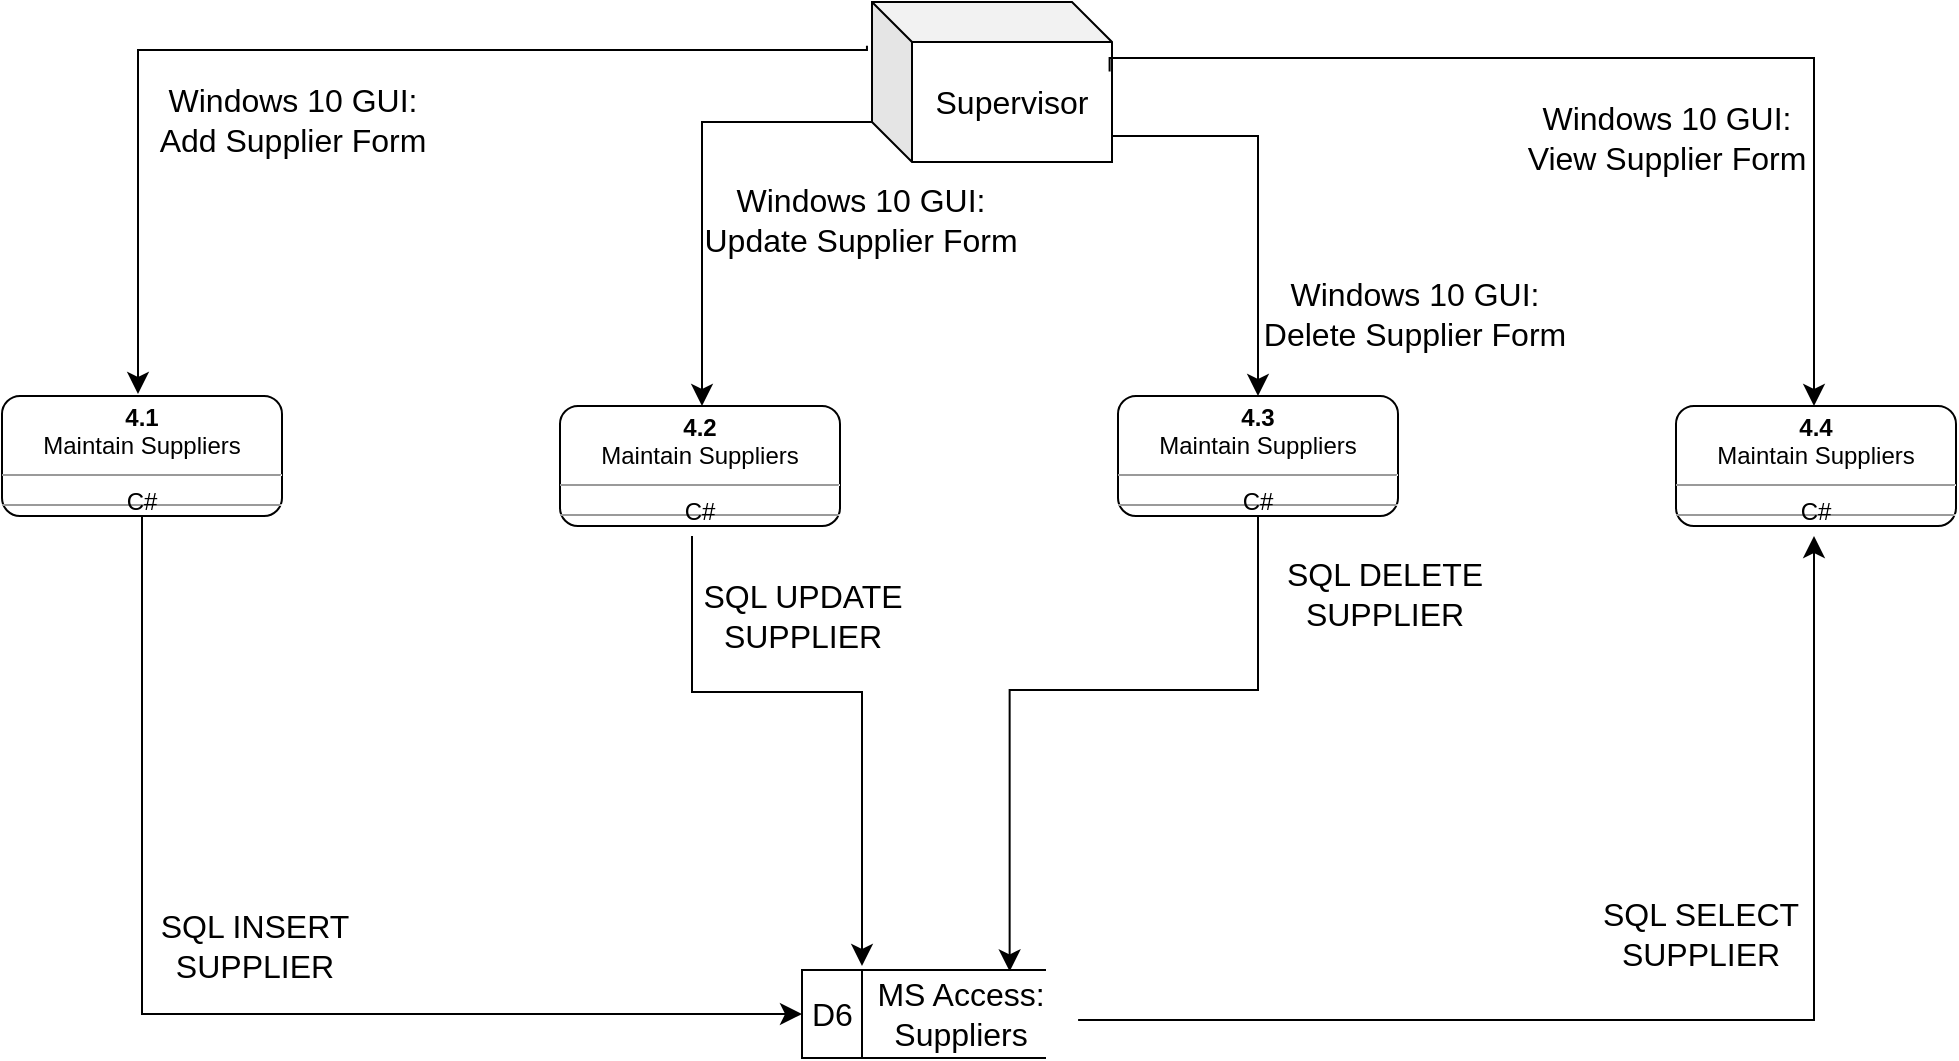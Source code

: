 <mxfile version="21.6.6" type="github" pages="3">
  <diagram id="TbvX3YG5zPeanYOQZBB6" name="Maintain Suppliers">
    <mxGraphModel dx="1267" dy="912" grid="0" gridSize="10" guides="1" tooltips="1" connect="1" arrows="1" fold="1" page="0" pageScale="1" pageWidth="850" pageHeight="1100" math="0" shadow="0">
      <root>
        <mxCell id="0" />
        <mxCell id="1" parent="0" />
        <mxCell id="Ibbr3Trkwl185qn6zgvw-5" value="Supervisor" style="shape=cube;whiteSpace=wrap;html=1;boundedLbl=1;backgroundOutline=1;darkOpacity=0.05;darkOpacity2=0.1;fontSize=16;" parent="1" vertex="1">
          <mxGeometry x="170" y="-40" width="120" height="80" as="geometry" />
        </mxCell>
        <mxCell id="Ibbr3Trkwl185qn6zgvw-20" value="&lt;p style=&quot;margin:0px;margin-top:4px;text-align:center;&quot;&gt;&lt;b&gt;4.1&lt;/b&gt;&lt;/p&gt;&lt;div align=&quot;center&quot;&gt;Maintain Suppliers&lt;br&gt;&lt;/div&gt;&lt;hr size=&quot;1&quot;&gt;&lt;div style=&quot;height:2px;&quot; align=&quot;center&quot;&gt;C#&lt;/div&gt;&lt;hr size=&quot;1&quot;&gt;&lt;div style=&quot;height:2px;&quot;&gt;&lt;/div&gt;" style="verticalAlign=top;align=left;overflow=fill;fontSize=12;fontFamily=Helvetica;html=1;whiteSpace=wrap;rounded=1;" parent="1" vertex="1">
          <mxGeometry x="-265" y="157" width="140" height="60" as="geometry" />
        </mxCell>
        <mxCell id="Ibbr3Trkwl185qn6zgvw-28" value="&lt;p style=&quot;margin:0px;margin-top:4px;text-align:center;&quot;&gt;&lt;b&gt;4.2&lt;/b&gt;&lt;/p&gt;&lt;div align=&quot;center&quot;&gt;Maintain Suppliers&lt;br&gt;&lt;/div&gt;&lt;hr size=&quot;1&quot;&gt;&lt;div style=&quot;height:2px;&quot; align=&quot;center&quot;&gt;C#&lt;/div&gt;&lt;hr size=&quot;1&quot;&gt;&lt;div style=&quot;height:2px;&quot;&gt;&lt;/div&gt;" style="verticalAlign=top;align=left;overflow=fill;fontSize=12;fontFamily=Helvetica;html=1;whiteSpace=wrap;rounded=1;" parent="1" vertex="1">
          <mxGeometry x="14" y="162" width="140" height="60" as="geometry" />
        </mxCell>
        <mxCell id="Ibbr3Trkwl185qn6zgvw-29" value="&lt;p style=&quot;margin:0px;margin-top:4px;text-align:center;&quot;&gt;&lt;b&gt;4.3&lt;/b&gt;&lt;/p&gt;&lt;div align=&quot;center&quot;&gt;Maintain Suppliers&lt;br&gt;&lt;/div&gt;&lt;hr size=&quot;1&quot;&gt;&lt;div style=&quot;height:2px;&quot; align=&quot;center&quot;&gt;C#&lt;/div&gt;&lt;hr size=&quot;1&quot;&gt;&lt;div style=&quot;height:2px;&quot;&gt;&lt;/div&gt;" style="verticalAlign=top;align=left;overflow=fill;fontSize=12;fontFamily=Helvetica;html=1;whiteSpace=wrap;rounded=1;" parent="1" vertex="1">
          <mxGeometry x="293" y="157" width="140" height="60" as="geometry" />
        </mxCell>
        <mxCell id="Ibbr3Trkwl185qn6zgvw-30" value="&lt;p style=&quot;margin:0px;margin-top:4px;text-align:center;&quot;&gt;&lt;b&gt;4.4&lt;/b&gt;&lt;/p&gt;&lt;div align=&quot;center&quot;&gt;Maintain Suppliers&lt;br&gt;&lt;/div&gt;&lt;hr size=&quot;1&quot;&gt;&lt;div style=&quot;height:2px;&quot; align=&quot;center&quot;&gt;C#&lt;/div&gt;&lt;hr size=&quot;1&quot;&gt;&lt;div style=&quot;height:2px;&quot;&gt;&lt;/div&gt;" style="verticalAlign=top;align=left;overflow=fill;fontSize=12;fontFamily=Helvetica;html=1;whiteSpace=wrap;rounded=1;" parent="1" vertex="1">
          <mxGeometry x="572" y="162" width="140" height="60" as="geometry" />
        </mxCell>
        <mxCell id="Ibbr3Trkwl185qn6zgvw-33" value="" style="edgeStyle=segmentEdgeStyle;endArrow=classic;html=1;curved=0;rounded=0;endSize=8;startSize=8;fontSize=12;exitX=0;exitY=0;exitDx=0;exitDy=60;exitPerimeter=0;" parent="1" source="Ibbr3Trkwl185qn6zgvw-5" edge="1">
          <mxGeometry width="50" height="50" relative="1" as="geometry">
            <mxPoint x="166" y="24" as="sourcePoint" />
            <mxPoint x="85.0" y="162.0" as="targetPoint" />
          </mxGeometry>
        </mxCell>
        <mxCell id="Ibbr3Trkwl185qn6zgvw-34" value="" style="edgeStyle=elbowEdgeStyle;elbow=vertical;endArrow=classic;html=1;curved=0;rounded=0;endSize=8;startSize=8;fontSize=12;exitX=-0.021;exitY=0.273;exitDx=0;exitDy=0;exitPerimeter=0;" parent="1" source="Ibbr3Trkwl185qn6zgvw-5" edge="1">
          <mxGeometry width="50" height="50" relative="1" as="geometry">
            <mxPoint x="124" y="-16" as="sourcePoint" />
            <mxPoint x="-197" y="156" as="targetPoint" />
            <Array as="points">
              <mxPoint x="-220" y="-16" />
            </Array>
          </mxGeometry>
        </mxCell>
        <mxCell id="Ibbr3Trkwl185qn6zgvw-35" value="" style="edgeStyle=elbowEdgeStyle;elbow=vertical;endArrow=classic;html=1;curved=0;rounded=0;endSize=8;startSize=8;fontSize=12;entryX=0.851;entryY=0.016;entryDx=0;entryDy=0;entryPerimeter=0;" parent="1" target="Ibbr3Trkwl185qn6zgvw-9" edge="1">
          <mxGeometry width="50" height="50" relative="1" as="geometry">
            <mxPoint x="363" y="217" as="sourcePoint" />
            <mxPoint x="240" y="438" as="targetPoint" />
            <Array as="points">
              <mxPoint x="315" y="304" />
            </Array>
          </mxGeometry>
        </mxCell>
        <mxCell id="Ibbr3Trkwl185qn6zgvw-40" value="" style="group" parent="1" vertex="1" connectable="0">
          <mxGeometry x="135" y="444" width="139" height="44" as="geometry" />
        </mxCell>
        <mxCell id="Ibbr3Trkwl185qn6zgvw-9" value="D6" style="html=1;dashed=0;whiteSpace=wrap;shape=mxgraph.dfd.dataStoreID;align=left;spacingLeft=3;points=[[0,0],[0.5,0],[1,0],[0,0.5],[1,0.5],[0,1],[0.5,1],[1,1]];fontSize=16;" parent="Ibbr3Trkwl185qn6zgvw-40" vertex="1">
          <mxGeometry width="122" height="44" as="geometry" />
        </mxCell>
        <mxCell id="Ibbr3Trkwl185qn6zgvw-25" value="MS Access: Suppliers" style="text;html=1;strokeColor=none;fillColor=none;align=center;verticalAlign=middle;whiteSpace=wrap;rounded=0;fontSize=16;" parent="Ibbr3Trkwl185qn6zgvw-40" vertex="1">
          <mxGeometry x="20" y="10.5" width="119" height="23" as="geometry" />
        </mxCell>
        <mxCell id="Ibbr3Trkwl185qn6zgvw-41" value="" style="edgeStyle=elbowEdgeStyle;elbow=vertical;endArrow=classic;html=1;curved=0;rounded=0;endSize=8;startSize=8;fontSize=12;" parent="1" edge="1">
          <mxGeometry width="50" height="50" relative="1" as="geometry">
            <mxPoint x="80" y="227" as="sourcePoint" />
            <mxPoint x="165" y="442" as="targetPoint" />
            <Array as="points">
              <mxPoint x="126" y="305" />
            </Array>
          </mxGeometry>
        </mxCell>
        <mxCell id="Ibbr3Trkwl185qn6zgvw-44" value="" style="edgeStyle=elbowEdgeStyle;elbow=horizontal;endArrow=classic;html=1;curved=0;rounded=0;endSize=8;startSize=8;fontSize=12;" parent="1" edge="1">
          <mxGeometry width="50" height="50" relative="1" as="geometry">
            <mxPoint x="290" y="27" as="sourcePoint" />
            <mxPoint x="363" y="157" as="targetPoint" />
            <Array as="points">
              <mxPoint x="363" y="61" />
            </Array>
          </mxGeometry>
        </mxCell>
        <mxCell id="Ibbr3Trkwl185qn6zgvw-46" value="" style="edgeStyle=elbowEdgeStyle;elbow=vertical;endArrow=classic;html=1;curved=0;rounded=0;endSize=8;startSize=8;fontSize=12;exitX=0.99;exitY=0.434;exitDx=0;exitDy=0;exitPerimeter=0;" parent="1" source="Ibbr3Trkwl185qn6zgvw-5" edge="1">
          <mxGeometry width="50" height="50" relative="1" as="geometry">
            <mxPoint x="431" y="43" as="sourcePoint" />
            <mxPoint x="641" y="162" as="targetPoint" />
            <Array as="points">
              <mxPoint x="529" y="-12" />
            </Array>
          </mxGeometry>
        </mxCell>
        <mxCell id="Ibbr3Trkwl185qn6zgvw-47" value="" style="edgeStyle=elbowEdgeStyle;elbow=vertical;endArrow=classic;html=1;curved=0;rounded=0;endSize=8;startSize=8;fontSize=12;exitX=0.5;exitY=1;exitDx=0;exitDy=0;" parent="1" source="Ibbr3Trkwl185qn6zgvw-20" edge="1">
          <mxGeometry width="50" height="50" relative="1" as="geometry">
            <mxPoint x="-267" y="263" as="sourcePoint" />
            <mxPoint x="135" y="466" as="targetPoint" />
            <Array as="points">
              <mxPoint x="-101" y="466" />
            </Array>
          </mxGeometry>
        </mxCell>
        <mxCell id="Ibbr3Trkwl185qn6zgvw-49" value="" style="edgeStyle=segmentEdgeStyle;endArrow=classic;html=1;curved=0;rounded=0;endSize=8;startSize=8;fontSize=12;exitX=0.992;exitY=0.63;exitDx=0;exitDy=0;exitPerimeter=0;" parent="1" source="Ibbr3Trkwl185qn6zgvw-25" edge="1">
          <mxGeometry width="50" height="50" relative="1" as="geometry">
            <mxPoint x="286" y="469" as="sourcePoint" />
            <mxPoint x="641" y="227" as="targetPoint" />
          </mxGeometry>
        </mxCell>
        <mxCell id="Ibbr3Trkwl185qn6zgvw-50" value="&lt;div&gt;SQL INSERT&lt;/div&gt;SUPPLIER" style="text;html=1;align=center;verticalAlign=middle;resizable=0;points=[];autosize=1;strokeColor=none;fillColor=none;fontSize=16;" parent="1" vertex="1">
          <mxGeometry x="-195.5" y="407" width="113" height="50" as="geometry" />
        </mxCell>
        <mxCell id="Ibbr3Trkwl185qn6zgvw-51" value="&lt;div&gt;SQL UPDATE&lt;br&gt;&lt;/div&gt;SUPPLIER" style="text;html=1;align=center;verticalAlign=middle;resizable=0;points=[];autosize=1;strokeColor=none;fillColor=none;fontSize=16;" parent="1" vertex="1">
          <mxGeometry x="76" y="242" width="118" height="50" as="geometry" />
        </mxCell>
        <mxCell id="Ibbr3Trkwl185qn6zgvw-52" value="&lt;div&gt;SQL DELETE&lt;br&gt;&lt;/div&gt;SUPPLIER" style="text;html=1;align=center;verticalAlign=middle;resizable=0;points=[];autosize=1;strokeColor=none;fillColor=none;fontSize=16;" parent="1" vertex="1">
          <mxGeometry x="367" y="231" width="117" height="50" as="geometry" />
        </mxCell>
        <mxCell id="Ibbr3Trkwl185qn6zgvw-53" value="&lt;div&gt;SQL SELECT&lt;br&gt;&lt;/div&gt;SUPPLIER" style="text;html=1;align=center;verticalAlign=middle;resizable=0;points=[];autosize=1;strokeColor=none;fillColor=none;fontSize=16;" parent="1" vertex="1">
          <mxGeometry x="525" y="401" width="117" height="50" as="geometry" />
        </mxCell>
        <mxCell id="Ibbr3Trkwl185qn6zgvw-54" value="&lt;div&gt;Windows 10 GUI:&lt;/div&gt;&lt;div&gt;Add Supplier Form&lt;br&gt;&lt;/div&gt;" style="text;html=1;align=center;verticalAlign=middle;resizable=0;points=[];autosize=1;strokeColor=none;fillColor=none;fontSize=16;" parent="1" vertex="1">
          <mxGeometry x="-195.5" y="-6" width="151" height="50" as="geometry" />
        </mxCell>
        <mxCell id="Ibbr3Trkwl185qn6zgvw-55" value="&lt;div&gt;Windows 10 GUI:&lt;/div&gt;&lt;div&gt;Update Supplier Form&lt;br&gt;&lt;/div&gt;" style="text;html=1;align=center;verticalAlign=middle;resizable=0;points=[];autosize=1;strokeColor=none;fillColor=none;fontSize=16;" parent="1" vertex="1">
          <mxGeometry x="76" y="44" width="175" height="50" as="geometry" />
        </mxCell>
        <mxCell id="Ibbr3Trkwl185qn6zgvw-56" value="&lt;div&gt;Windows 10 GUI:&lt;/div&gt;&lt;div&gt;Delete Supplier Form&lt;br&gt;&lt;/div&gt;" style="text;html=1;align=center;verticalAlign=middle;resizable=0;points=[];autosize=1;strokeColor=none;fillColor=none;fontSize=16;" parent="1" vertex="1">
          <mxGeometry x="356" y="91" width="169" height="50" as="geometry" />
        </mxCell>
        <mxCell id="Ibbr3Trkwl185qn6zgvw-57" value="&lt;div&gt;Windows 10 GUI:&lt;/div&gt;&lt;div&gt;View Supplier Form&lt;br&gt;&lt;/div&gt;" style="text;html=1;align=center;verticalAlign=middle;resizable=0;points=[];autosize=1;strokeColor=none;fillColor=none;fontSize=16;" parent="1" vertex="1">
          <mxGeometry x="488" y="3" width="157" height="50" as="geometry" />
        </mxCell>
      </root>
    </mxGraphModel>
  </diagram>
  <diagram id="8JWGdFiDVrMHCm5HQtHL" name="Place order at suppplier">
    <mxGraphModel dx="1267" dy="912" grid="0" gridSize="10" guides="1" tooltips="1" connect="1" arrows="1" fold="1" page="0" pageScale="1" pageWidth="850" pageHeight="1100" math="0" shadow="0">
      <root>
        <mxCell id="0" />
        <mxCell id="1" parent="0" />
        <mxCell id="XD4FpGJX0mnBegTSd10p-2" value="&lt;p style=&quot;margin: 4px 0px 0px;&quot; align=&quot;center&quot;&gt;&lt;b&gt;9.1&lt;/b&gt;&lt;/p&gt;&lt;div align=&quot;center&quot;&gt;Place order at supplier&lt;br&gt;&lt;/div&gt;&lt;hr size=&quot;1&quot; align=&quot;center&quot;&gt;&lt;div style=&quot;height:2px;&quot; align=&quot;center&quot;&gt;C#&lt;/div&gt;&lt;hr size=&quot;1&quot; align=&quot;center&quot;&gt;&lt;div style=&quot;height:2px;&quot; align=&quot;center&quot;&gt;&lt;/div&gt;" style="verticalAlign=top;align=center;overflow=fill;fontSize=12;fontFamily=Helvetica;html=1;whiteSpace=wrap;rounded=1;" parent="1" vertex="1">
          <mxGeometry x="-93" y="157" width="140" height="60" as="geometry" />
        </mxCell>
        <mxCell id="XD4FpGJX0mnBegTSd10p-3" value="Manager" style="shape=cube;whiteSpace=wrap;html=1;boundedLbl=1;backgroundOutline=1;darkOpacity=0.05;darkOpacity2=0.1;fontSize=16;" parent="1" vertex="1">
          <mxGeometry x="197" y="-98" width="120" height="80" as="geometry" />
        </mxCell>
        <mxCell id="Aez-I1y8t0dlQo8L1naB-1" value="" style="group" parent="1" vertex="1" connectable="0">
          <mxGeometry x="303" y="369.5" width="154" height="58.5" as="geometry" />
        </mxCell>
        <mxCell id="Aez-I1y8t0dlQo8L1naB-2" value="D6" style="html=1;dashed=0;whiteSpace=wrap;shape=mxgraph.dfd.dataStoreID;align=left;spacingLeft=3;points=[[0,0],[0.5,0],[1,0],[0,0.5],[1,0.5],[0,1],[0.5,1],[1,1]];fontSize=16;" parent="Aez-I1y8t0dlQo8L1naB-1" vertex="1">
          <mxGeometry width="135.165" height="58.5" as="geometry" />
        </mxCell>
        <mxCell id="Aez-I1y8t0dlQo8L1naB-3" value="MS Access: Suppliers" style="text;html=1;strokeColor=none;fillColor=none;align=center;verticalAlign=middle;whiteSpace=wrap;rounded=0;fontSize=16;" parent="Aez-I1y8t0dlQo8L1naB-1" vertex="1">
          <mxGeometry x="22.158" y="13.96" width="131.842" height="30.58" as="geometry" />
        </mxCell>
        <mxCell id="Aez-I1y8t0dlQo8L1naB-4" value="" style="group" parent="1" vertex="1" connectable="0">
          <mxGeometry x="-121" y="368.5" width="150" height="56.5" as="geometry" />
        </mxCell>
        <mxCell id="Aez-I1y8t0dlQo8L1naB-5" value="D3" style="html=1;dashed=0;whiteSpace=wrap;shape=mxgraph.dfd.dataStoreID;align=left;spacingLeft=3;points=[[0,0],[0.5,0],[1,0],[0,0.5],[1,0.5],[0,1],[0.5,1],[1,1]];fontSize=16;" parent="Aez-I1y8t0dlQo8L1naB-4" vertex="1">
          <mxGeometry x="-8.63" y="-1" width="154.63" height="57.5" as="geometry" />
        </mxCell>
        <mxCell id="Aez-I1y8t0dlQo8L1naB-6" value="MS Access: Products" style="text;html=1;strokeColor=none;fillColor=none;align=center;verticalAlign=middle;whiteSpace=wrap;rounded=0;fontSize=16;" parent="Aez-I1y8t0dlQo8L1naB-4" vertex="1">
          <mxGeometry x="21.583" y="11.865" width="128.417" height="25.99" as="geometry" />
        </mxCell>
        <mxCell id="Aez-I1y8t0dlQo8L1naB-8" value="" style="group" parent="1" vertex="1" connectable="0">
          <mxGeometry x="533" y="354" width="170" height="74" as="geometry" />
        </mxCell>
        <mxCell id="Aez-I1y8t0dlQo8L1naB-9" value="D7" style="html=1;dashed=0;whiteSpace=wrap;shape=mxgraph.dfd.dataStoreID;align=left;spacingLeft=3;points=[[0,0],[0.5,0],[1,0],[0,0.5],[1,0.5],[0,1],[0.5,1],[1,1]];fontSize=16;" parent="Aez-I1y8t0dlQo8L1naB-8" vertex="1">
          <mxGeometry x="-22.078" y="6.831" width="153.629" height="60.338" as="geometry" />
        </mxCell>
        <mxCell id="Aez-I1y8t0dlQo8L1naB-10" value="&lt;div&gt;MS Access:&amp;nbsp;&lt;/div&gt;&lt;div&gt;Stock Orders&lt;/div&gt;" style="text;html=1;strokeColor=none;fillColor=none;align=center;verticalAlign=middle;whiteSpace=wrap;rounded=0;fontSize=16;" parent="Aez-I1y8t0dlQo8L1naB-8" vertex="1">
          <mxGeometry x="-0.002" y="13.663" width="145.54" height="38.682" as="geometry" />
        </mxCell>
        <mxCell id="HZEMq3mys0PLQvkecMIy-5" value="" style="endArrow=classic;html=1;rounded=0;fontSize=12;startSize=8;endSize=8;curved=1;entryX=0.121;entryY=1.1;entryDx=0;entryDy=0;entryPerimeter=0;" parent="1" edge="1">
          <mxGeometry width="50" height="50" relative="1" as="geometry">
            <mxPoint x="-24.05" y="364.5" as="sourcePoint" />
            <mxPoint x="-24.11" y="221.5" as="targetPoint" />
          </mxGeometry>
        </mxCell>
        <mxCell id="2tZ89syFt5Z9RWRAbpz0-1" style="edgeStyle=none;curved=1;rounded=0;orthogonalLoop=1;jettySize=auto;html=1;fontSize=12;startSize=8;endSize=8;" parent="1" edge="1">
          <mxGeometry relative="1" as="geometry">
            <mxPoint x="168.5" y="369.497" as="targetPoint" />
            <mxPoint x="168.5" y="218.83" as="sourcePoint" />
          </mxGeometry>
        </mxCell>
        <mxCell id="HZEMq3mys0PLQvkecMIy-6" value="&lt;p style=&quot;margin: 4px 0px 0px;&quot; align=&quot;center&quot;&gt;&lt;b&gt;9.2&lt;/b&gt;&lt;/p&gt;&lt;div align=&quot;center&quot;&gt;Place order at supplier&lt;br&gt;&lt;/div&gt;&lt;hr size=&quot;1&quot; align=&quot;center&quot;&gt;&lt;div style=&quot;height:2px;&quot; align=&quot;center&quot;&gt;C#&lt;/div&gt;&lt;hr size=&quot;1&quot; align=&quot;center&quot;&gt;&lt;div style=&quot;height:2px;&quot; align=&quot;center&quot;&gt;&lt;/div&gt;" style="verticalAlign=top;align=center;overflow=fill;fontSize=12;fontFamily=Helvetica;html=1;whiteSpace=wrap;rounded=1;" parent="1" vertex="1">
          <mxGeometry x="116" y="157" width="140" height="60" as="geometry" />
        </mxCell>
        <mxCell id="HZEMq3mys0PLQvkecMIy-7" value="&lt;p style=&quot;margin: 4px 0px 0px;&quot; align=&quot;center&quot;&gt;&lt;b&gt;9.3&lt;/b&gt;&lt;/p&gt;&lt;div align=&quot;center&quot;&gt;Place order at supplier&lt;br&gt;&lt;/div&gt;&lt;hr size=&quot;1&quot; align=&quot;center&quot;&gt;&lt;div style=&quot;height:2px;&quot; align=&quot;center&quot;&gt;C#&lt;/div&gt;&lt;hr size=&quot;1&quot; align=&quot;center&quot;&gt;&lt;div style=&quot;height:2px;&quot; align=&quot;center&quot;&gt;&lt;/div&gt;" style="verticalAlign=top;align=center;overflow=fill;fontSize=12;fontFamily=Helvetica;html=1;whiteSpace=wrap;rounded=1;" parent="1" vertex="1">
          <mxGeometry x="325" y="157" width="140" height="60" as="geometry" />
        </mxCell>
        <mxCell id="2tZ89syFt5Z9RWRAbpz0-2" style="edgeStyle=none;curved=1;rounded=0;orthogonalLoop=1;jettySize=auto;html=1;exitX=0.5;exitY=1;exitDx=0;exitDy=0;fontSize=12;startSize=8;endSize=8;entryX=0.596;entryY=0.021;entryDx=0;entryDy=0;entryPerimeter=0;" parent="1" edge="1">
          <mxGeometry relative="1" as="geometry">
            <mxPoint x="603.51" y="220.45" as="sourcePoint" />
            <mxPoint x="602.995" y="365.548" as="targetPoint" />
          </mxGeometry>
        </mxCell>
        <mxCell id="HZEMq3mys0PLQvkecMIy-8" value="&lt;p style=&quot;margin: 4px 0px 0px;&quot; align=&quot;center&quot;&gt;&lt;b&gt;9.4&lt;/b&gt;&lt;/p&gt;&lt;div align=&quot;center&quot;&gt;Place order at supplier&lt;br&gt;&lt;/div&gt;&lt;hr size=&quot;1&quot; align=&quot;center&quot;&gt;&lt;div style=&quot;height:2px;&quot; align=&quot;center&quot;&gt;C#&lt;/div&gt;&lt;hr size=&quot;1&quot; align=&quot;center&quot;&gt;&lt;div style=&quot;height:2px;&quot; align=&quot;center&quot;&gt;&lt;/div&gt;" style="verticalAlign=top;align=center;overflow=fill;fontSize=12;fontFamily=Helvetica;html=1;whiteSpace=wrap;rounded=1;" parent="1" vertex="1">
          <mxGeometry x="533" y="157" width="140" height="60" as="geometry" />
        </mxCell>
        <mxCell id="HZEMq3mys0PLQvkecMIy-11" value="" style="endArrow=classic;html=1;rounded=0;fontSize=12;startSize=8;endSize=8;curved=1;entryX=0.121;entryY=1.1;entryDx=0;entryDy=0;entryPerimeter=0;" parent="1" edge="1">
          <mxGeometry width="50" height="50" relative="1" as="geometry">
            <mxPoint x="394.5" y="369.5" as="sourcePoint" />
            <mxPoint x="394.44" y="217.5" as="targetPoint" />
          </mxGeometry>
        </mxCell>
        <mxCell id="HZEMq3mys0PLQvkecMIy-13" value="" style="edgeStyle=elbowEdgeStyle;elbow=vertical;endArrow=classic;html=1;curved=0;rounded=0;endSize=8;startSize=8;fontSize=12;exitX=0;exitY=0;exitDx=0;exitDy=60;exitPerimeter=0;" parent="1" edge="1">
          <mxGeometry width="50" height="50" relative="1" as="geometry">
            <mxPoint x="197" y="-64" as="sourcePoint" />
            <mxPoint x="-24" y="156" as="targetPoint" />
            <Array as="points">
              <mxPoint x="81" y="-39" />
            </Array>
          </mxGeometry>
        </mxCell>
        <mxCell id="HZEMq3mys0PLQvkecMIy-14" value="" style="edgeStyle=elbowEdgeStyle;elbow=vertical;endArrow=classic;html=1;curved=0;rounded=0;endSize=8;startSize=8;fontSize=12;" parent="1" edge="1">
          <mxGeometry width="50" height="50" relative="1" as="geometry">
            <mxPoint x="317" y="-39" as="sourcePoint" />
            <mxPoint x="601" y="153" as="targetPoint" />
            <Array as="points">
              <mxPoint x="499" y="-34" />
            </Array>
          </mxGeometry>
        </mxCell>
        <mxCell id="HZEMq3mys0PLQvkecMIy-17" value="" style="edgeStyle=elbowEdgeStyle;elbow=vertical;endArrow=classic;html=1;curved=0;rounded=0;endSize=8;startSize=8;fontSize=12;exitX=0;exitY=0;exitDx=10;exitDy=70;exitPerimeter=0;entryX=0.386;entryY=0.017;entryDx=0;entryDy=0;entryPerimeter=0;" parent="1" source="XD4FpGJX0mnBegTSd10p-3" target="HZEMq3mys0PLQvkecMIy-6" edge="1">
          <mxGeometry width="50" height="50" relative="1" as="geometry">
            <mxPoint x="210" y="122" as="sourcePoint" />
            <mxPoint x="123" y="148" as="targetPoint" />
            <Array as="points">
              <mxPoint x="131" y="30" />
            </Array>
          </mxGeometry>
        </mxCell>
        <mxCell id="HZEMq3mys0PLQvkecMIy-18" value="" style="edgeStyle=elbowEdgeStyle;elbow=vertical;endArrow=classic;html=1;curved=0;rounded=0;endSize=8;startSize=8;fontSize=12;entryX=0.5;entryY=0;entryDx=0;entryDy=0;exitX=0.825;exitY=0.988;exitDx=0;exitDy=0;exitPerimeter=0;" parent="1" source="XD4FpGJX0mnBegTSd10p-3" target="HZEMq3mys0PLQvkecMIy-7" edge="1">
          <mxGeometry width="50" height="50" relative="1" as="geometry">
            <mxPoint x="298" y="-8" as="sourcePoint" />
            <mxPoint x="300" y="71" as="targetPoint" />
            <Array as="points">
              <mxPoint x="356" y="33" />
            </Array>
          </mxGeometry>
        </mxCell>
        <mxCell id="YhbLQC_ivkNnNdQ3hPu1-1" value="&lt;div style=&quot;font-size: 11px;&quot;&gt;SQL SELECT&lt;br style=&quot;font-size: 11px;&quot;&gt;&lt;/div&gt;PRODUCT" style="text;html=1;align=center;verticalAlign=middle;resizable=0;points=[];autosize=1;strokeColor=none;fillColor=none;fontSize=11;" parent="1" vertex="1">
          <mxGeometry x="-31" y="326" width="80" height="38" as="geometry" />
        </mxCell>
        <mxCell id="YhbLQC_ivkNnNdQ3hPu1-2" value="&lt;div style=&quot;font-size: 11px;&quot;&gt;SQL SELECT&lt;br style=&quot;font-size: 11px;&quot;&gt;&lt;/div&gt;SUPPLIER" style="text;html=1;align=center;verticalAlign=middle;resizable=0;points=[];autosize=1;strokeColor=none;fillColor=none;fontSize=11;" parent="1" vertex="1">
          <mxGeometry x="312" y="326" width="80" height="38" as="geometry" />
        </mxCell>
        <mxCell id="YhbLQC_ivkNnNdQ3hPu1-3" value="&lt;div style=&quot;font-size: 11px;&quot;&gt;SQL INSERT&lt;br style=&quot;font-size: 11px;&quot;&gt;&lt;/div&gt;STOCK_ORDER" style="text;html=1;align=center;verticalAlign=middle;resizable=0;points=[];autosize=1;strokeColor=none;fillColor=none;fontSize=11;" parent="1" vertex="1">
          <mxGeometry x="503" y="316" width="94" height="38" as="geometry" />
        </mxCell>
        <mxCell id="YhbLQC_ivkNnNdQ3hPu1-4" value="&lt;div style=&quot;font-size: 11px;&quot;&gt;SQL INSERT&lt;br style=&quot;font-size: 11px;&quot;&gt;&lt;/div&gt;PRODUCT_IN_STOCK_ORDER" style="text;html=1;align=center;verticalAlign=middle;resizable=0;points=[];autosize=1;strokeColor=none;fillColor=none;fontSize=11;" parent="1" vertex="1">
          <mxGeometry x="180" y="274" width="163" height="38" as="geometry" />
        </mxCell>
        <mxCell id="Aez-I1y8t0dlQo8L1naB-13" value="D5" style="html=1;dashed=0;whiteSpace=wrap;shape=mxgraph.dfd.dataStoreID;align=left;spacingLeft=3;points=[[0,0],[0.5,0],[1,0],[0,0.5],[1,0.5],[0,1],[0.5,1],[1,1]];fontSize=16;" parent="1" vertex="1">
          <mxGeometry x="86" y="368.5" width="143.065" height="57" as="geometry" />
        </mxCell>
        <mxCell id="Aez-I1y8t0dlQo8L1naB-14" value="&lt;div&gt;MS Access: Product in&amp;nbsp;&lt;/div&gt;&lt;div&gt;Stock Orders&lt;/div&gt;" style="text;html=1;strokeColor=none;fillColor=none;align=center;verticalAlign=middle;whiteSpace=wrap;rounded=0;fontSize=16;" parent="1" vertex="1">
          <mxGeometry x="109.453" y="382.102" width="139.547" height="29.795" as="geometry" />
        </mxCell>
        <mxCell id="txGYtxNnCbyWC9RrLY06-1" value="&lt;div style=&quot;font-size: 11px;&quot;&gt;Windows 10 GUI:&lt;/div&gt;&lt;div style=&quot;font-size: 11px;&quot;&gt;Add Product Form&lt;br style=&quot;font-size: 11px;&quot;&gt;&lt;/div&gt;" style="text;html=1;align=center;verticalAlign=middle;resizable=0;points=[];autosize=1;strokeColor=none;fillColor=none;fontSize=11;" parent="1" vertex="1">
          <mxGeometry x="-23" y="-33" width="105" height="38" as="geometry" />
        </mxCell>
        <mxCell id="txGYtxNnCbyWC9RrLY06-2" value="&lt;div style=&quot;font-size: 11px;&quot;&gt;Windows 10 GUI:&lt;/div&gt;&lt;div style=&quot;font-size: 11px;&quot;&gt;Add Stock Order Form&lt;br style=&quot;font-size: 11px;&quot;&gt;&lt;/div&gt;" style="text;html=1;align=center;verticalAlign=middle;resizable=0;points=[];autosize=1;strokeColor=none;fillColor=none;fontSize=11;" parent="1" vertex="1">
          <mxGeometry x="477" y="-29" width="126" height="38" as="geometry" />
        </mxCell>
        <mxCell id="txGYtxNnCbyWC9RrLY06-3" value="&lt;div style=&quot;font-size: 11px;&quot;&gt;Windows 10 GUI:&lt;/div&gt;&lt;div style=&quot;font-size: 11px;&quot;&gt;Add Supplier Form&lt;br style=&quot;font-size: 11px;&quot;&gt;&lt;/div&gt;" style="text;html=1;align=center;verticalAlign=middle;resizable=0;points=[];autosize=1;strokeColor=none;fillColor=none;fontSize=11;" parent="1" vertex="1">
          <mxGeometry x="388" y="75" width="107" height="38" as="geometry" />
        </mxCell>
        <mxCell id="txGYtxNnCbyWC9RrLY06-4" value="&lt;div style=&quot;font-size: 11px;&quot;&gt;Windows 10 GUI:&lt;/div&gt;&lt;div style=&quot;font-size: 11px;&quot;&gt;Add Product in Stock Order Form&lt;br style=&quot;font-size: 11px;&quot;&gt;&lt;/div&gt;" style="text;html=1;align=center;verticalAlign=middle;resizable=0;points=[];autosize=1;strokeColor=none;fillColor=none;fontSize=11;" parent="1" vertex="1">
          <mxGeometry x="168.5" y="111" width="177" height="38" as="geometry" />
        </mxCell>
      </root>
    </mxGraphModel>
  </diagram>
  <diagram id="t63JcaBMWB3r96ya-t_D" name="Page-4">
    <mxGraphModel dx="867" dy="512" grid="0" gridSize="10" guides="1" tooltips="1" connect="1" arrows="1" fold="1" page="0" pageScale="1" pageWidth="850" pageHeight="1100" math="0" shadow="0">
      <root>
        <mxCell id="0" />
        <mxCell id="1" parent="0" />
      </root>
    </mxGraphModel>
  </diagram>
</mxfile>
